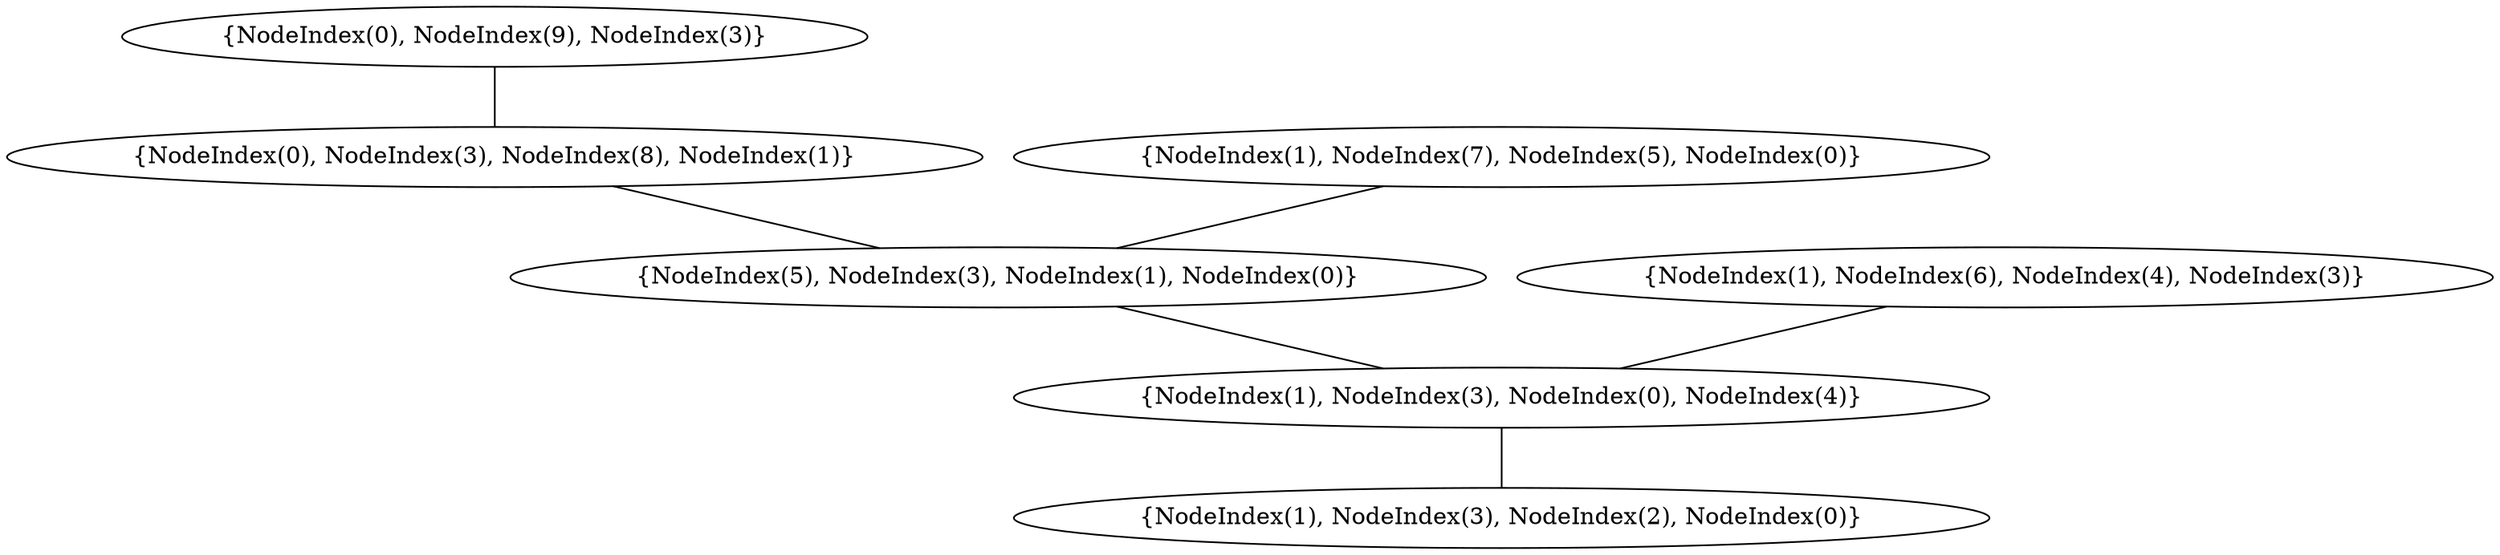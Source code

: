 graph {
    0 [ label = "{NodeIndex(1), NodeIndex(3), NodeIndex(2), NodeIndex(0)}" ]
    1 [ label = "{NodeIndex(1), NodeIndex(3), NodeIndex(0), NodeIndex(4)}" ]
    2 [ label = "{NodeIndex(5), NodeIndex(3), NodeIndex(1), NodeIndex(0)}" ]
    3 [ label = "{NodeIndex(0), NodeIndex(3), NodeIndex(8), NodeIndex(1)}" ]
    4 [ label = "{NodeIndex(1), NodeIndex(6), NodeIndex(4), NodeIndex(3)}" ]
    5 [ label = "{NodeIndex(1), NodeIndex(7), NodeIndex(5), NodeIndex(0)}" ]
    6 [ label = "{NodeIndex(0), NodeIndex(9), NodeIndex(3)}" ]
    1 -- 0 [ ]
    2 -- 1 [ ]
    3 -- 2 [ ]
    5 -- 2 [ ]
    4 -- 1 [ ]
    6 -- 3 [ ]
}

